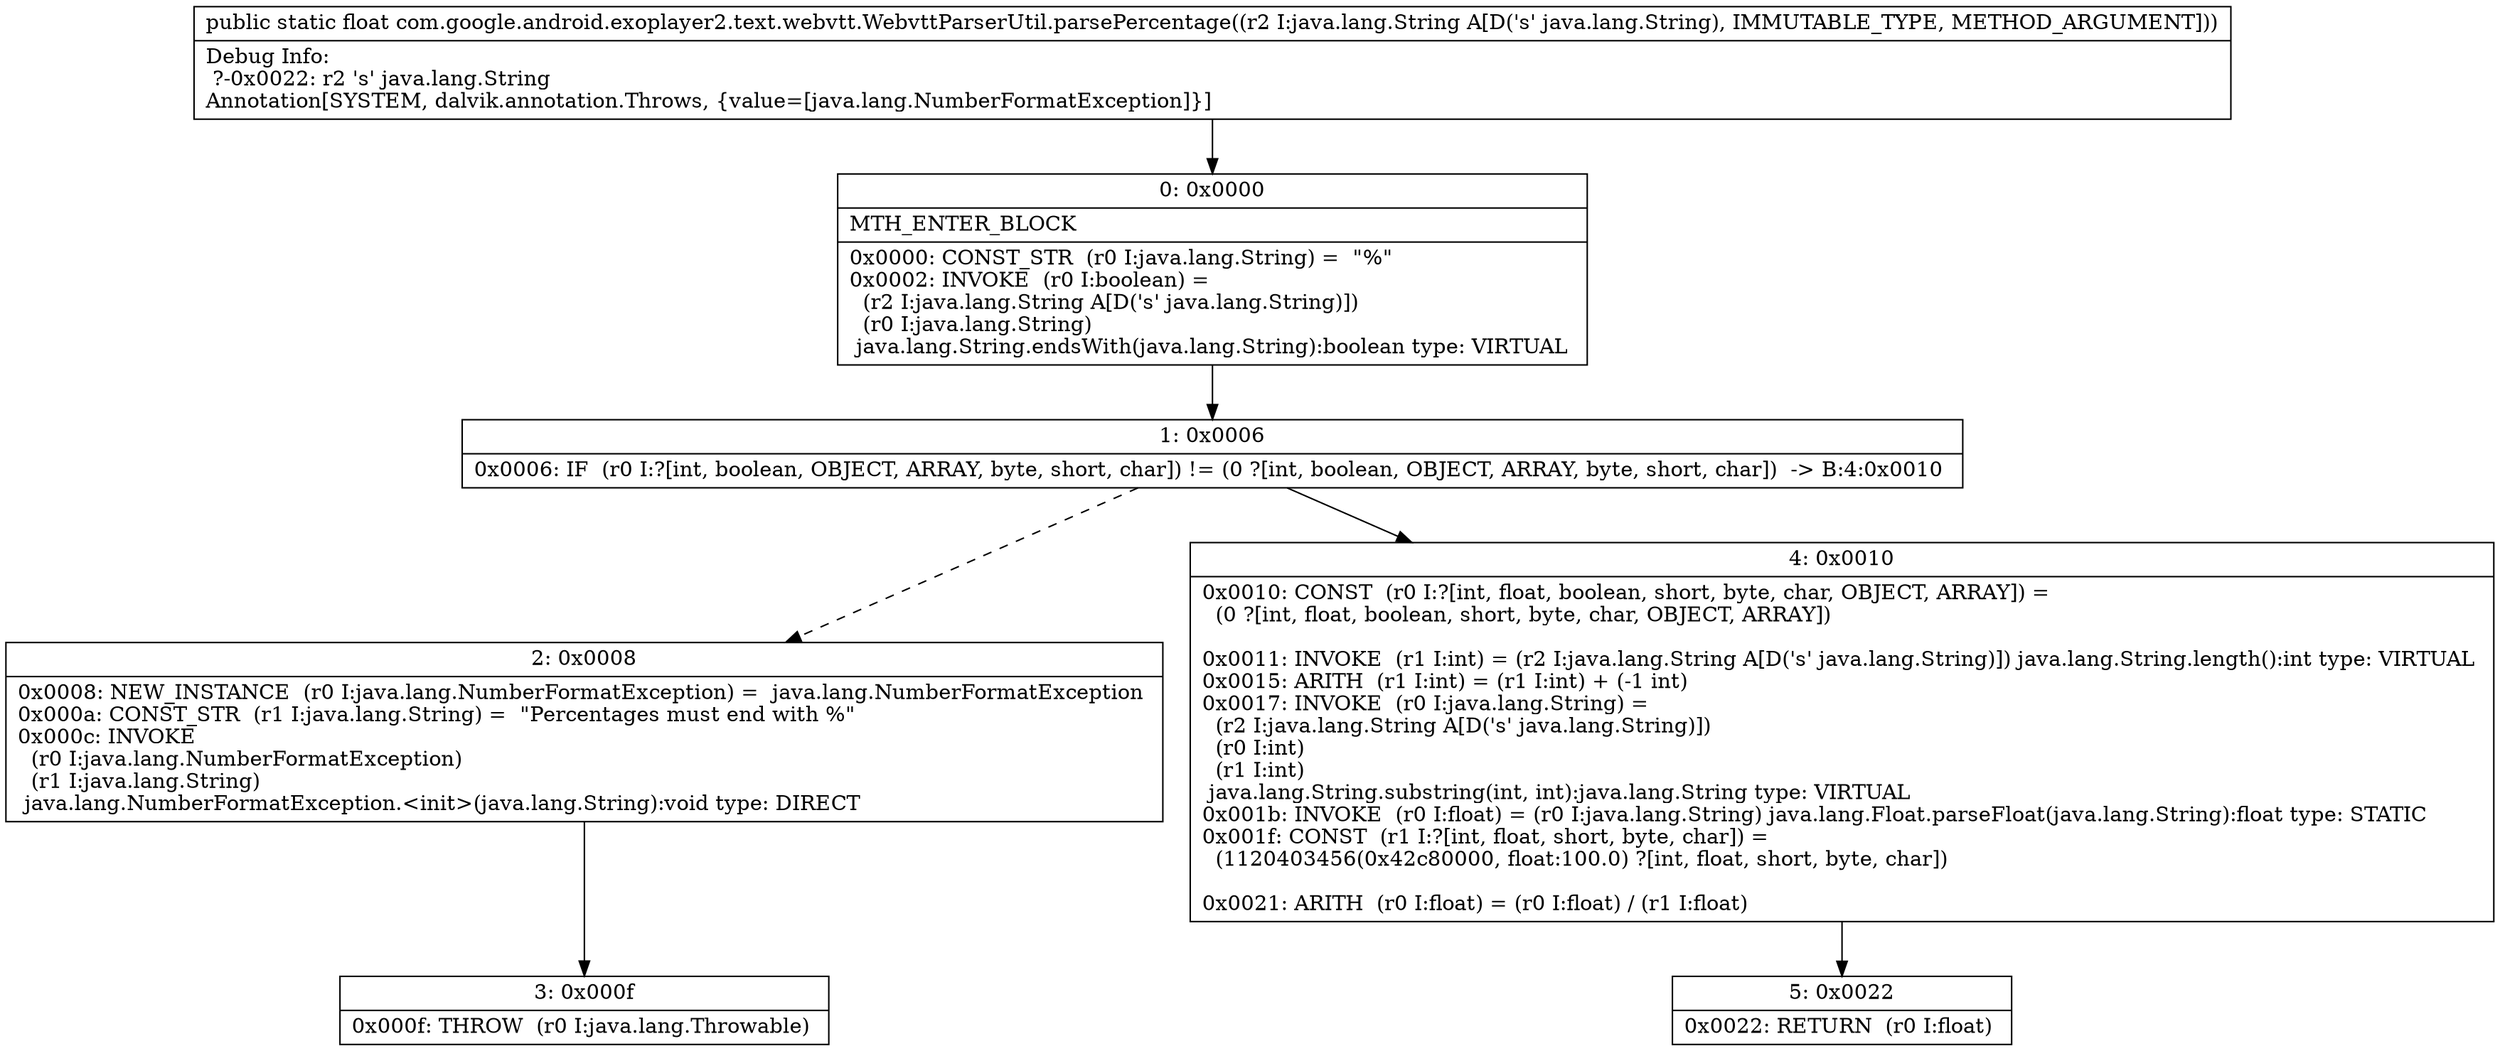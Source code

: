 digraph "CFG forcom.google.android.exoplayer2.text.webvtt.WebvttParserUtil.parsePercentage(Ljava\/lang\/String;)F" {
Node_0 [shape=record,label="{0\:\ 0x0000|MTH_ENTER_BLOCK\l|0x0000: CONST_STR  (r0 I:java.lang.String) =  \"%\" \l0x0002: INVOKE  (r0 I:boolean) = \l  (r2 I:java.lang.String A[D('s' java.lang.String)])\l  (r0 I:java.lang.String)\l java.lang.String.endsWith(java.lang.String):boolean type: VIRTUAL \l}"];
Node_1 [shape=record,label="{1\:\ 0x0006|0x0006: IF  (r0 I:?[int, boolean, OBJECT, ARRAY, byte, short, char]) != (0 ?[int, boolean, OBJECT, ARRAY, byte, short, char])  \-\> B:4:0x0010 \l}"];
Node_2 [shape=record,label="{2\:\ 0x0008|0x0008: NEW_INSTANCE  (r0 I:java.lang.NumberFormatException) =  java.lang.NumberFormatException \l0x000a: CONST_STR  (r1 I:java.lang.String) =  \"Percentages must end with %\" \l0x000c: INVOKE  \l  (r0 I:java.lang.NumberFormatException)\l  (r1 I:java.lang.String)\l java.lang.NumberFormatException.\<init\>(java.lang.String):void type: DIRECT \l}"];
Node_3 [shape=record,label="{3\:\ 0x000f|0x000f: THROW  (r0 I:java.lang.Throwable) \l}"];
Node_4 [shape=record,label="{4\:\ 0x0010|0x0010: CONST  (r0 I:?[int, float, boolean, short, byte, char, OBJECT, ARRAY]) = \l  (0 ?[int, float, boolean, short, byte, char, OBJECT, ARRAY])\l \l0x0011: INVOKE  (r1 I:int) = (r2 I:java.lang.String A[D('s' java.lang.String)]) java.lang.String.length():int type: VIRTUAL \l0x0015: ARITH  (r1 I:int) = (r1 I:int) + (\-1 int) \l0x0017: INVOKE  (r0 I:java.lang.String) = \l  (r2 I:java.lang.String A[D('s' java.lang.String)])\l  (r0 I:int)\l  (r1 I:int)\l java.lang.String.substring(int, int):java.lang.String type: VIRTUAL \l0x001b: INVOKE  (r0 I:float) = (r0 I:java.lang.String) java.lang.Float.parseFloat(java.lang.String):float type: STATIC \l0x001f: CONST  (r1 I:?[int, float, short, byte, char]) = \l  (1120403456(0x42c80000, float:100.0) ?[int, float, short, byte, char])\l \l0x0021: ARITH  (r0 I:float) = (r0 I:float) \/ (r1 I:float) \l}"];
Node_5 [shape=record,label="{5\:\ 0x0022|0x0022: RETURN  (r0 I:float) \l}"];
MethodNode[shape=record,label="{public static float com.google.android.exoplayer2.text.webvtt.WebvttParserUtil.parsePercentage((r2 I:java.lang.String A[D('s' java.lang.String), IMMUTABLE_TYPE, METHOD_ARGUMENT]))  | Debug Info:\l  ?\-0x0022: r2 's' java.lang.String\lAnnotation[SYSTEM, dalvik.annotation.Throws, \{value=[java.lang.NumberFormatException]\}]\l}"];
MethodNode -> Node_0;
Node_0 -> Node_1;
Node_1 -> Node_2[style=dashed];
Node_1 -> Node_4;
Node_2 -> Node_3;
Node_4 -> Node_5;
}

